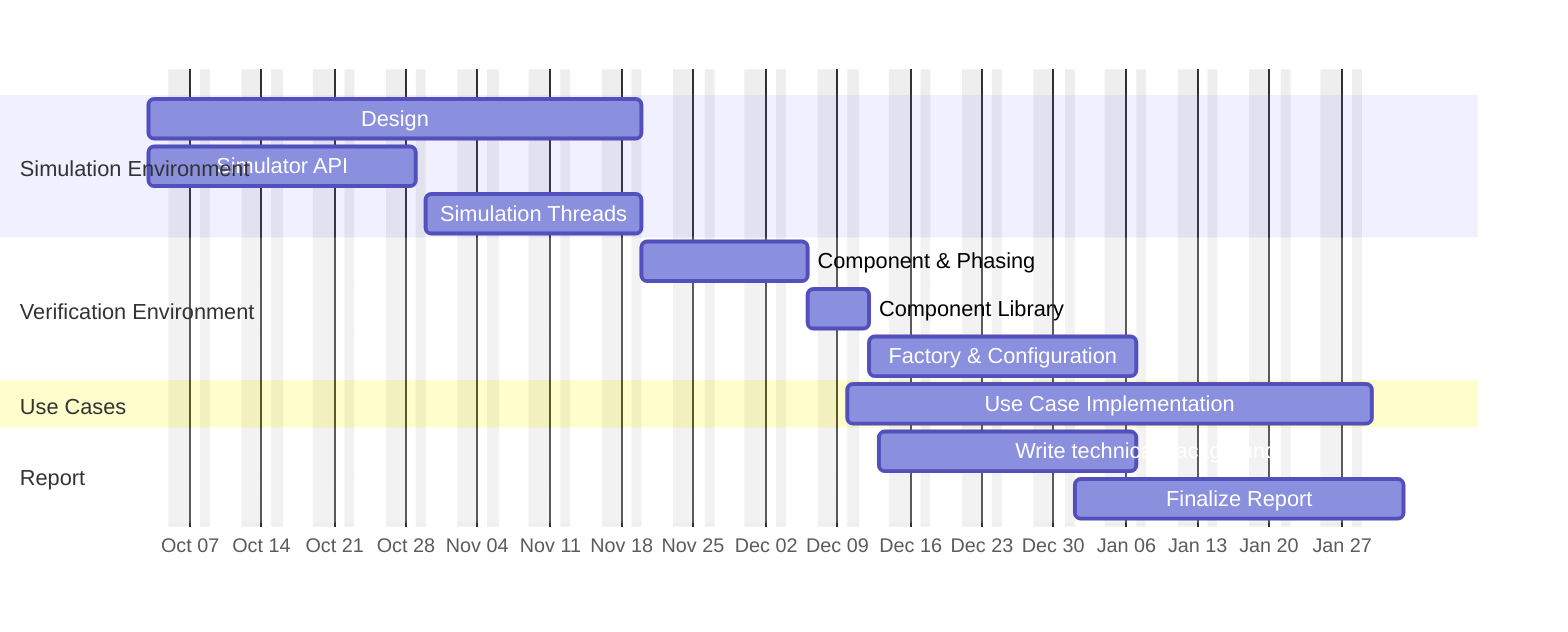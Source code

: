 gantt
    dateFormat  YYYY-MM-DD
    excludes    weekends, tuesday
    axisFormat  %b %d
    tickInterval 1week
    todayMarker off
    weekday monday


    section Simulation Environment
    Design: 2024-10-03, 2024-11-20
    Simulator API: ver_wrap, 2024-10-03, 15d
    Simulation Threads: conc_expl, after ver_wrap, 2024-11-20


    section Verification Environment
    Component & Phasing: 10d
    Component Library: 3d
    Factory & Configuration: 15d

    section Use Cases
    Use Case Implementation: 2024-12-10, 2025-01-30


    section Report
    Write technical background: 2024-12-13, 2w
    Finalize Report: 2025-01-01, 2025-02-02